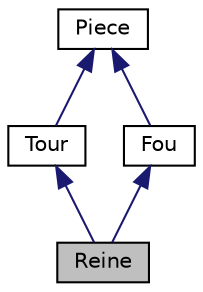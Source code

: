 digraph "Reine"
{
 // LATEX_PDF_SIZE
  edge [fontname="Helvetica",fontsize="10",labelfontname="Helvetica",labelfontsize="10"];
  node [fontname="Helvetica",fontsize="10",shape=record];
  Node1 [label="Reine",height=0.2,width=0.4,color="black", fillcolor="grey75", style="filled", fontcolor="black",tooltip="Cette classe met en place la classe Reine, elle permet de représenter la reine et ses mouvements...."];
  Node2 -> Node1 [dir="back",color="midnightblue",fontsize="10",style="solid",fontname="Helvetica"];
  Node2 [label="Tour",height=0.2,width=0.4,color="black", fillcolor="white", style="filled",URL="$class_tour.html",tooltip="Cette classe met en place le type Tour, pour représenter et manipuler les tours. La classe Piece est ..."];
  Node3 -> Node2 [dir="back",color="midnightblue",fontsize="10",style="solid",fontname="Helvetica"];
  Node3 [label="Piece",height=0.2,width=0.4,color="black", fillcolor="white", style="filled",URL="$class_piece.html",tooltip="Cette classe met en place le type abstrait Piece, à partir duquel toutes les pièces vont être dérivée..."];
  Node4 -> Node1 [dir="back",color="midnightblue",fontsize="10",style="solid",fontname="Helvetica"];
  Node4 [label="Fou",height=0.2,width=0.4,color="black", fillcolor="white", style="filled",URL="$class_fou.html",tooltip="Cette classe met en place le type Fou, pour représenter et manipuler les fou. La classe Piece est vir..."];
  Node3 -> Node4 [dir="back",color="midnightblue",fontsize="10",style="solid",fontname="Helvetica"];
}

